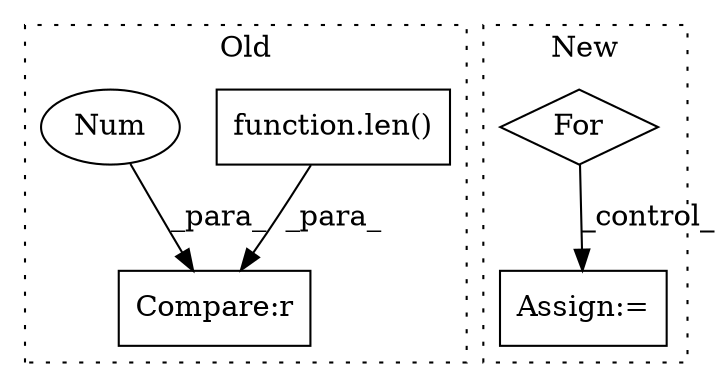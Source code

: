 digraph G {
subgraph cluster0 {
1 [label="function.len()" a="75" s="2858,2876" l="4,1" shape="box"];
4 [label="Compare:r" a="40" s="2858" l="24" shape="box"];
5 [label="Num" a="76" s="2881" l="1" shape="ellipse"];
label = "Old";
style="dotted";
}
subgraph cluster1 {
2 [label="For" a="107" s="4593,4629" l="4,18" shape="diamond"];
3 [label="Assign:=" a="68" s="4666" l="3" shape="box"];
label = "New";
style="dotted";
}
1 -> 4 [label="_para_"];
2 -> 3 [label="_control_"];
5 -> 4 [label="_para_"];
}